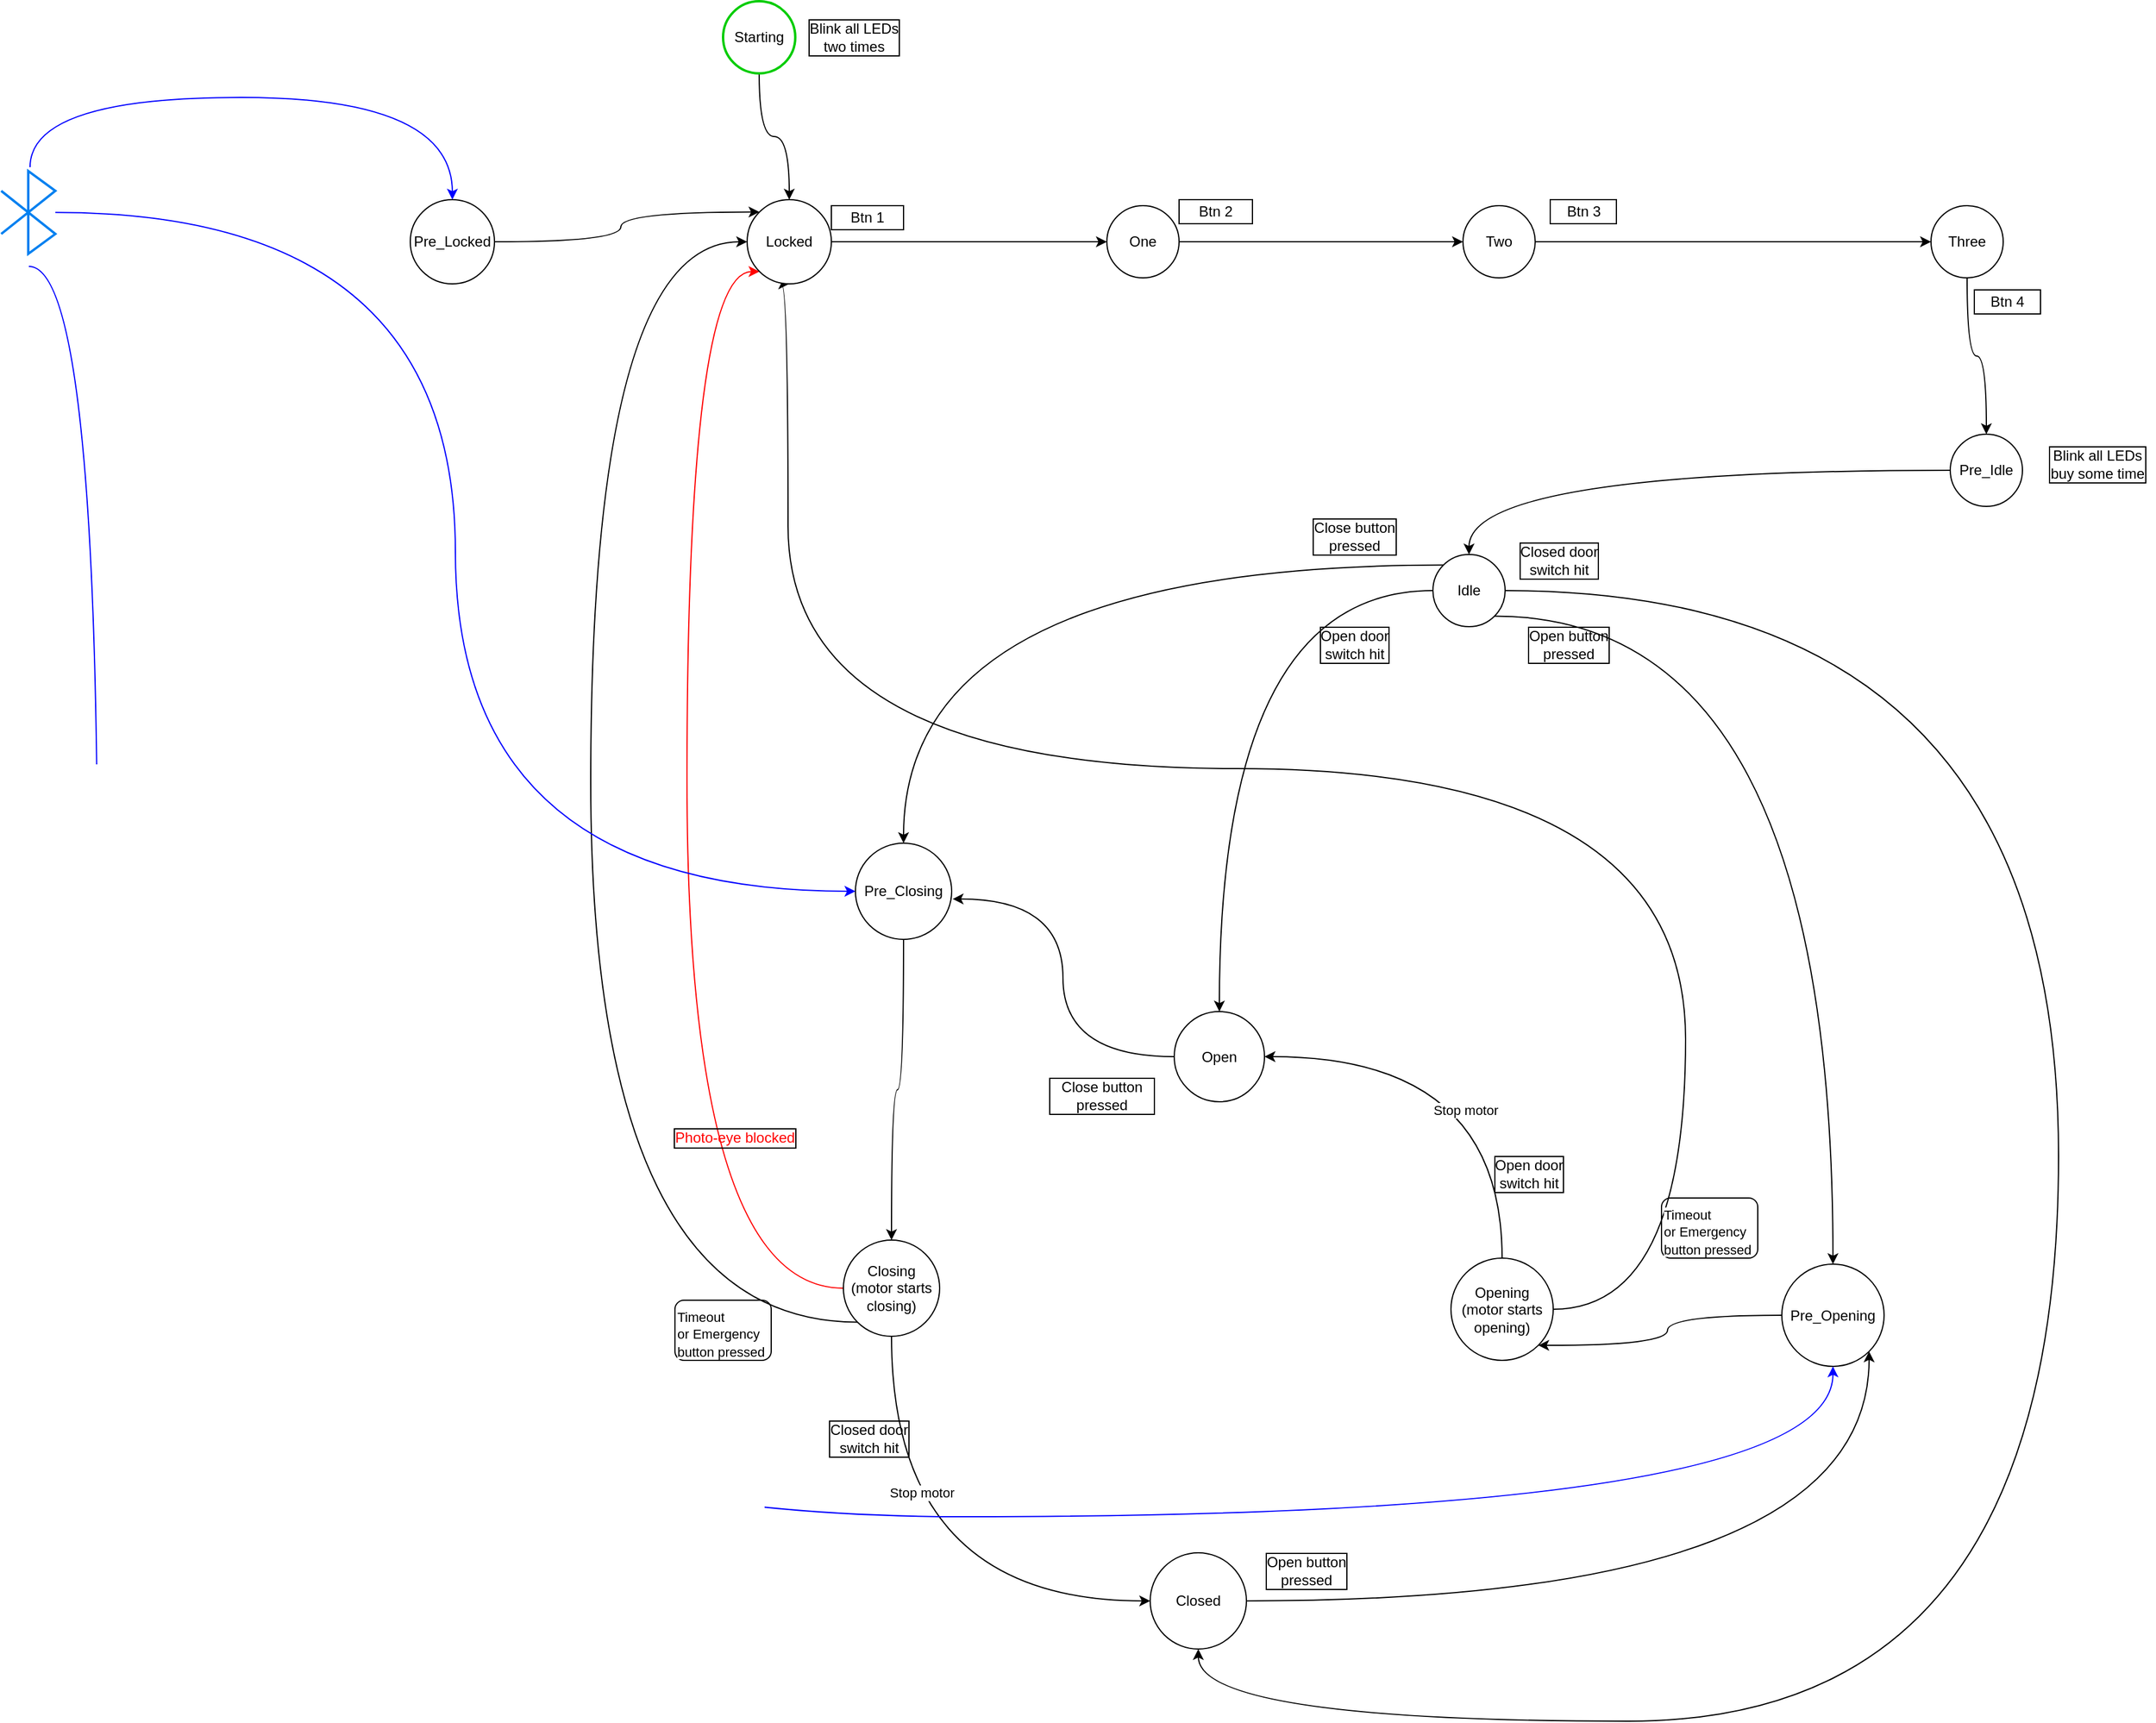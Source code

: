 <mxfile version="20.6.2" type="device"><diagram id="C5RBs43oDa-KdzZeNtuy" name="Page-1"><mxGraphModel dx="1830" dy="1792" grid="1" gridSize="10" guides="1" tooltips="1" connect="1" arrows="1" fold="1" page="1" pageScale="1" pageWidth="827" pageHeight="1169" math="0" shadow="0"><root><mxCell id="WIyWlLk6GJQsqaUBKTNV-0"/><mxCell id="WIyWlLk6GJQsqaUBKTNV-1" parent="WIyWlLk6GJQsqaUBKTNV-0"/><mxCell id="VJo2AUDcr9T1o05i5TyA-7" style="edgeStyle=orthogonalEdgeStyle;curved=1;rounded=0;orthogonalLoop=1;jettySize=auto;html=1;entryX=1.01;entryY=0.58;entryDx=0;entryDy=0;entryPerimeter=0;" parent="WIyWlLk6GJQsqaUBKTNV-1" source="VJo2AUDcr9T1o05i5TyA-1" target="vWDUo3AVsyV2FK8CLO7f-2" edge="1"><mxGeometry relative="1" as="geometry"/></mxCell><mxCell id="VJo2AUDcr9T1o05i5TyA-1" value="Open" style="ellipse;whiteSpace=wrap;html=1;aspect=fixed;" parent="WIyWlLk6GJQsqaUBKTNV-1" vertex="1"><mxGeometry x="275" y="190" width="75" height="75" as="geometry"/></mxCell><mxCell id="VJo2AUDcr9T1o05i5TyA-8" style="edgeStyle=orthogonalEdgeStyle;curved=1;rounded=0;orthogonalLoop=1;jettySize=auto;html=1;entryX=0;entryY=0.5;entryDx=0;entryDy=0;exitX=0.5;exitY=1;exitDx=0;exitDy=0;" parent="WIyWlLk6GJQsqaUBKTNV-1" source="VJo2AUDcr9T1o05i5TyA-2" target="VJo2AUDcr9T1o05i5TyA-3" edge="1"><mxGeometry relative="1" as="geometry"/></mxCell><mxCell id="oEJtRUPw2fqvS0mluCRM-9" value="Stop motor" style="edgeLabel;html=1;align=center;verticalAlign=middle;resizable=0;points=[];" parent="VJo2AUDcr9T1o05i5TyA-8" vertex="1" connectable="0"><mxGeometry x="-0.404" y="25" relative="1" as="geometry"><mxPoint as="offset"/></mxGeometry></mxCell><mxCell id="oEJtRUPw2fqvS0mluCRM-2" style="edgeStyle=orthogonalEdgeStyle;curved=1;rounded=0;orthogonalLoop=1;jettySize=auto;html=1;exitX=0;exitY=1;exitDx=0;exitDy=0;entryX=0;entryY=0.5;entryDx=0;entryDy=0;" parent="WIyWlLk6GJQsqaUBKTNV-1" source="VJo2AUDcr9T1o05i5TyA-2" target="FJrF2PS5dXuHhRnvNcnO-0" edge="1"><mxGeometry relative="1" as="geometry"><Array as="points"><mxPoint x="-210" y="448"/><mxPoint x="-210" y="-450"/></Array></mxGeometry></mxCell><mxCell id="_0275pHIBKGY3nrcJJms-0" style="edgeStyle=orthogonalEdgeStyle;rounded=0;orthogonalLoop=1;jettySize=auto;html=1;entryX=0;entryY=1;entryDx=0;entryDy=0;curved=1;strokeColor=#FF0000;" parent="WIyWlLk6GJQsqaUBKTNV-1" source="VJo2AUDcr9T1o05i5TyA-2" target="FJrF2PS5dXuHhRnvNcnO-0" edge="1"><mxGeometry relative="1" as="geometry"><Array as="points"><mxPoint x="-130" y="420"/><mxPoint x="-130" y="-425"/></Array></mxGeometry></mxCell><mxCell id="VJo2AUDcr9T1o05i5TyA-2" value="Closing&lt;br&gt;(motor starts closing)" style="ellipse;whiteSpace=wrap;html=1;aspect=fixed;" parent="WIyWlLk6GJQsqaUBKTNV-1" vertex="1"><mxGeometry y="380" width="80" height="80" as="geometry"/></mxCell><mxCell id="VJo2AUDcr9T1o05i5TyA-5" style="edgeStyle=orthogonalEdgeStyle;rounded=0;orthogonalLoop=1;jettySize=auto;html=1;entryX=1;entryY=1;entryDx=0;entryDy=0;curved=1;" parent="WIyWlLk6GJQsqaUBKTNV-1" source="VJo2AUDcr9T1o05i5TyA-3" target="vWDUo3AVsyV2FK8CLO7f-0" edge="1"><mxGeometry relative="1" as="geometry"/></mxCell><mxCell id="VJo2AUDcr9T1o05i5TyA-3" value="Closed" style="ellipse;whiteSpace=wrap;html=1;aspect=fixed;" parent="WIyWlLk6GJQsqaUBKTNV-1" vertex="1"><mxGeometry x="255" y="640" width="80" height="80" as="geometry"/></mxCell><mxCell id="VJo2AUDcr9T1o05i5TyA-6" style="edgeStyle=orthogonalEdgeStyle;curved=1;rounded=0;orthogonalLoop=1;jettySize=auto;html=1;entryX=1;entryY=0.5;entryDx=0;entryDy=0;exitX=0.5;exitY=0;exitDx=0;exitDy=0;" parent="WIyWlLk6GJQsqaUBKTNV-1" source="VJo2AUDcr9T1o05i5TyA-4" target="VJo2AUDcr9T1o05i5TyA-1" edge="1"><mxGeometry relative="1" as="geometry"/></mxCell><mxCell id="oEJtRUPw2fqvS0mluCRM-8" value="Stop motor" style="edgeLabel;html=1;align=center;verticalAlign=middle;resizable=0;points=[];" parent="VJo2AUDcr9T1o05i5TyA-6" vertex="1" connectable="0"><mxGeometry x="0.087" y="44" relative="1" as="geometry"><mxPoint as="offset"/></mxGeometry></mxCell><mxCell id="oEJtRUPw2fqvS0mluCRM-0" style="edgeStyle=orthogonalEdgeStyle;rounded=0;orthogonalLoop=1;jettySize=auto;html=1;entryX=0.5;entryY=1;entryDx=0;entryDy=0;curved=1;exitX=1;exitY=0.5;exitDx=0;exitDy=0;" parent="WIyWlLk6GJQsqaUBKTNV-1" source="VJo2AUDcr9T1o05i5TyA-4" target="FJrF2PS5dXuHhRnvNcnO-0" edge="1"><mxGeometry relative="1" as="geometry"><Array as="points"><mxPoint x="700" y="438"/><mxPoint x="700" y="-12"/><mxPoint x="-46" y="-12"/></Array></mxGeometry></mxCell><mxCell id="VJo2AUDcr9T1o05i5TyA-4" value="Opening&lt;br&gt;(motor starts opening)" style="ellipse;whiteSpace=wrap;html=1;aspect=fixed;" parent="WIyWlLk6GJQsqaUBKTNV-1" vertex="1"><mxGeometry x="505" y="395" width="85" height="85" as="geometry"/></mxCell><mxCell id="8QXPTsqEDjwsBTx2nN1L-12" value="Open button&lt;br&gt;pressed" style="text;html=1;strokeColor=none;fillColor=none;align=center;verticalAlign=middle;whiteSpace=wrap;rounded=0;labelBorderColor=default;" parent="WIyWlLk6GJQsqaUBKTNV-1" vertex="1"><mxGeometry x="335" y="640" width="100" height="30" as="geometry"/></mxCell><mxCell id="8QXPTsqEDjwsBTx2nN1L-13" value="Close button pressed" style="text;html=1;strokeColor=none;fillColor=none;align=center;verticalAlign=middle;whiteSpace=wrap;rounded=0;labelBorderColor=default;" parent="WIyWlLk6GJQsqaUBKTNV-1" vertex="1"><mxGeometry x="170" y="240" width="90" height="40" as="geometry"/></mxCell><mxCell id="8QXPTsqEDjwsBTx2nN1L-14" value="Open door&lt;br&gt;switch hit" style="text;html=1;strokeColor=none;fillColor=none;align=center;verticalAlign=middle;whiteSpace=wrap;rounded=0;labelBorderColor=default;" parent="WIyWlLk6GJQsqaUBKTNV-1" vertex="1"><mxGeometry x="535" y="310" width="70" height="30" as="geometry"/></mxCell><mxCell id="8QXPTsqEDjwsBTx2nN1L-15" value="Closed door&lt;br&gt;switch hit" style="text;html=1;strokeColor=none;fillColor=none;align=center;verticalAlign=middle;whiteSpace=wrap;rounded=0;labelBorderColor=default;" parent="WIyWlLk6GJQsqaUBKTNV-1" vertex="1"><mxGeometry x="-16" y="530" width="75" height="30" as="geometry"/></mxCell><mxCell id="8QXPTsqEDjwsBTx2nN1L-16" value="&lt;font color=&quot;#ff0000&quot;&gt;Photo-eye blocked&lt;/font&gt;" style="text;html=1;strokeColor=none;fillColor=none;align=center;verticalAlign=middle;whiteSpace=wrap;rounded=0;labelBorderColor=default;" parent="WIyWlLk6GJQsqaUBKTNV-1" vertex="1"><mxGeometry x="-150" y="280" width="120" height="30" as="geometry"/></mxCell><mxCell id="8QXPTsqEDjwsBTx2nN1L-34" style="edgeStyle=orthogonalEdgeStyle;curved=1;rounded=0;orthogonalLoop=1;jettySize=auto;html=1;exitX=0.5;exitY=1;exitDx=0;exitDy=0;" parent="WIyWlLk6GJQsqaUBKTNV-1" edge="1"><mxGeometry relative="1" as="geometry"><mxPoint x="597.5" y="520" as="sourcePoint"/><mxPoint x="597.5" y="520" as="targetPoint"/></mxGeometry></mxCell><mxCell id="FJrF2PS5dXuHhRnvNcnO-4" style="edgeStyle=orthogonalEdgeStyle;rounded=0;orthogonalLoop=1;jettySize=auto;html=1;entryX=0;entryY=0.5;entryDx=0;entryDy=0;" parent="WIyWlLk6GJQsqaUBKTNV-1" source="FJrF2PS5dXuHhRnvNcnO-0" target="FJrF2PS5dXuHhRnvNcnO-1" edge="1"><mxGeometry relative="1" as="geometry"/></mxCell><mxCell id="FJrF2PS5dXuHhRnvNcnO-0" value="Locked" style="ellipse;whiteSpace=wrap;html=1;aspect=fixed;" parent="WIyWlLk6GJQsqaUBKTNV-1" vertex="1"><mxGeometry x="-80" y="-485" width="70" height="70" as="geometry"/></mxCell><mxCell id="FJrF2PS5dXuHhRnvNcnO-5" style="edgeStyle=orthogonalEdgeStyle;rounded=0;orthogonalLoop=1;jettySize=auto;html=1;entryX=0;entryY=0.5;entryDx=0;entryDy=0;" parent="WIyWlLk6GJQsqaUBKTNV-1" source="FJrF2PS5dXuHhRnvNcnO-1" target="FJrF2PS5dXuHhRnvNcnO-2" edge="1"><mxGeometry relative="1" as="geometry"/></mxCell><mxCell id="FJrF2PS5dXuHhRnvNcnO-1" value="One" style="ellipse;whiteSpace=wrap;html=1;aspect=fixed;" parent="WIyWlLk6GJQsqaUBKTNV-1" vertex="1"><mxGeometry x="219" y="-480" width="60" height="60" as="geometry"/></mxCell><mxCell id="FJrF2PS5dXuHhRnvNcnO-6" style="edgeStyle=orthogonalEdgeStyle;rounded=0;orthogonalLoop=1;jettySize=auto;html=1;entryX=0;entryY=0.5;entryDx=0;entryDy=0;" parent="WIyWlLk6GJQsqaUBKTNV-1" source="FJrF2PS5dXuHhRnvNcnO-2" target="FJrF2PS5dXuHhRnvNcnO-3" edge="1"><mxGeometry relative="1" as="geometry"/></mxCell><mxCell id="FJrF2PS5dXuHhRnvNcnO-2" value="Two" style="ellipse;whiteSpace=wrap;html=1;aspect=fixed;" parent="WIyWlLk6GJQsqaUBKTNV-1" vertex="1"><mxGeometry x="515" y="-480" width="60" height="60" as="geometry"/></mxCell><mxCell id="FJrF2PS5dXuHhRnvNcnO-17" style="edgeStyle=orthogonalEdgeStyle;curved=1;rounded=0;orthogonalLoop=1;jettySize=auto;html=1;entryX=0.5;entryY=0;entryDx=0;entryDy=0;exitX=0.5;exitY=1;exitDx=0;exitDy=0;" parent="WIyWlLk6GJQsqaUBKTNV-1" source="FJrF2PS5dXuHhRnvNcnO-3" target="k3GPtewJ508mzuSc3oc8-6" edge="1"><mxGeometry relative="1" as="geometry"/></mxCell><mxCell id="FJrF2PS5dXuHhRnvNcnO-3" value="Three" style="ellipse;whiteSpace=wrap;html=1;aspect=fixed;" parent="WIyWlLk6GJQsqaUBKTNV-1" vertex="1"><mxGeometry x="904" y="-480" width="60" height="60" as="geometry"/></mxCell><mxCell id="FJrF2PS5dXuHhRnvNcnO-19" style="edgeStyle=orthogonalEdgeStyle;curved=1;rounded=0;orthogonalLoop=1;jettySize=auto;html=1;entryX=0.5;entryY=0;entryDx=0;entryDy=0;" parent="WIyWlLk6GJQsqaUBKTNV-1" source="FJrF2PS5dXuHhRnvNcnO-16" target="VJo2AUDcr9T1o05i5TyA-1" edge="1"><mxGeometry relative="1" as="geometry"/></mxCell><mxCell id="FJrF2PS5dXuHhRnvNcnO-21" style="edgeStyle=orthogonalEdgeStyle;curved=1;rounded=0;orthogonalLoop=1;jettySize=auto;html=1;exitX=1;exitY=0.5;exitDx=0;exitDy=0;" parent="WIyWlLk6GJQsqaUBKTNV-1" source="FJrF2PS5dXuHhRnvNcnO-16" target="VJo2AUDcr9T1o05i5TyA-3" edge="1"><mxGeometry relative="1" as="geometry"><Array as="points"><mxPoint x="1010" y="-160"/><mxPoint x="1010" y="780"/><mxPoint x="295" y="780"/></Array></mxGeometry></mxCell><mxCell id="HDsSGj-fAolghMtujnf7-5" style="edgeStyle=orthogonalEdgeStyle;rounded=0;orthogonalLoop=1;jettySize=auto;html=1;exitX=0;exitY=0;exitDx=0;exitDy=0;curved=1;" parent="WIyWlLk6GJQsqaUBKTNV-1" source="FJrF2PS5dXuHhRnvNcnO-16" target="vWDUo3AVsyV2FK8CLO7f-2" edge="1"><mxGeometry relative="1" as="geometry"/></mxCell><mxCell id="HDsSGj-fAolghMtujnf7-8" style="edgeStyle=orthogonalEdgeStyle;curved=1;rounded=0;orthogonalLoop=1;jettySize=auto;html=1;exitX=1;exitY=1;exitDx=0;exitDy=0;entryX=0.5;entryY=0;entryDx=0;entryDy=0;" parent="WIyWlLk6GJQsqaUBKTNV-1" source="FJrF2PS5dXuHhRnvNcnO-16" target="vWDUo3AVsyV2FK8CLO7f-0" edge="1"><mxGeometry relative="1" as="geometry"/></mxCell><mxCell id="FJrF2PS5dXuHhRnvNcnO-16" value="Idle" style="ellipse;whiteSpace=wrap;html=1;aspect=fixed;" parent="WIyWlLk6GJQsqaUBKTNV-1" vertex="1"><mxGeometry x="490" y="-190" width="60" height="60" as="geometry"/></mxCell><mxCell id="HDsSGj-fAolghMtujnf7-1" value="Open door&lt;br&gt;switch hit" style="text;html=1;strokeColor=none;fillColor=none;align=center;verticalAlign=middle;whiteSpace=wrap;rounded=0;labelBorderColor=default;" parent="WIyWlLk6GJQsqaUBKTNV-1" vertex="1"><mxGeometry x="390" y="-130" width="70" height="30" as="geometry"/></mxCell><mxCell id="HDsSGj-fAolghMtujnf7-4" value="Closed door&lt;br&gt;switch hit" style="text;html=1;strokeColor=none;fillColor=none;align=center;verticalAlign=middle;whiteSpace=wrap;rounded=0;labelBorderColor=default;" parent="WIyWlLk6GJQsqaUBKTNV-1" vertex="1"><mxGeometry x="555" y="-200" width="80" height="30" as="geometry"/></mxCell><mxCell id="HDsSGj-fAolghMtujnf7-6" value="Close button&lt;br&gt;pressed" style="text;html=1;strokeColor=none;fillColor=none;align=center;verticalAlign=middle;whiteSpace=wrap;rounded=0;labelBorderColor=default;" parent="WIyWlLk6GJQsqaUBKTNV-1" vertex="1"><mxGeometry x="385" y="-220" width="80" height="30" as="geometry"/></mxCell><mxCell id="HDsSGj-fAolghMtujnf7-9" value="Open button&lt;br&gt;pressed" style="text;html=1;strokeColor=none;fillColor=none;align=center;verticalAlign=middle;whiteSpace=wrap;rounded=0;labelBorderColor=default;" parent="WIyWlLk6GJQsqaUBKTNV-1" vertex="1"><mxGeometry x="562.5" y="-130" width="80" height="30" as="geometry"/></mxCell><mxCell id="HDsSGj-fAolghMtujnf7-10" value="Btn 1" style="text;html=1;strokeColor=default;fillColor=none;align=center;verticalAlign=middle;whiteSpace=wrap;rounded=0;" parent="WIyWlLk6GJQsqaUBKTNV-1" vertex="1"><mxGeometry x="-10" y="-480" width="60" height="20" as="geometry"/></mxCell><mxCell id="HDsSGj-fAolghMtujnf7-11" value="Btn 2" style="text;html=1;strokeColor=default;fillColor=none;align=center;verticalAlign=middle;whiteSpace=wrap;rounded=0;" parent="WIyWlLk6GJQsqaUBKTNV-1" vertex="1"><mxGeometry x="279" y="-485" width="61" height="20" as="geometry"/></mxCell><mxCell id="HDsSGj-fAolghMtujnf7-12" value="Btn 3" style="text;html=1;strokeColor=default;fillColor=none;align=center;verticalAlign=middle;whiteSpace=wrap;rounded=0;" parent="WIyWlLk6GJQsqaUBKTNV-1" vertex="1"><mxGeometry x="587.5" y="-485" width="55" height="20" as="geometry"/></mxCell><mxCell id="HDsSGj-fAolghMtujnf7-13" value="Btn 4" style="text;html=1;strokeColor=default;fillColor=none;align=center;verticalAlign=middle;whiteSpace=wrap;rounded=0;" parent="WIyWlLk6GJQsqaUBKTNV-1" vertex="1"><mxGeometry x="940" y="-410" width="55" height="20" as="geometry"/></mxCell><mxCell id="Em4BcfFJLPzgugaw1xRp-5" value="&lt;span style=&quot;color: rgb(0, 0, 0); font-family: Helvetica; font-size: 11px; font-style: normal; font-variant-ligatures: normal; font-variant-caps: normal; font-weight: 400; letter-spacing: normal; orphans: 2; text-align: center; text-indent: 0px; text-transform: none; widows: 2; word-spacing: 0px; -webkit-text-stroke-width: 0px; background-color: rgb(255, 255, 255); text-decoration-thickness: initial; text-decoration-style: initial; text-decoration-color: initial; float: none; display: inline !important;&quot;&gt;Timeout&amp;nbsp;&lt;br&gt;or Emergency button pressed&lt;br&gt;&lt;/span&gt;" style="text;whiteSpace=wrap;html=1;strokeColor=default;rounded=1;" parent="WIyWlLk6GJQsqaUBKTNV-1" vertex="1"><mxGeometry x="-140" y="430" width="80" height="50" as="geometry"/></mxCell><mxCell id="k3GPtewJ508mzuSc3oc8-1" style="edgeStyle=orthogonalEdgeStyle;rounded=0;orthogonalLoop=1;jettySize=auto;html=1;entryX=0.5;entryY=0;entryDx=0;entryDy=0;curved=1;" parent="WIyWlLk6GJQsqaUBKTNV-1" source="k3GPtewJ508mzuSc3oc8-0" target="FJrF2PS5dXuHhRnvNcnO-0" edge="1"><mxGeometry relative="1" as="geometry"/></mxCell><mxCell id="k3GPtewJ508mzuSc3oc8-0" value="Starting" style="ellipse;whiteSpace=wrap;html=1;aspect=fixed;strokeColor=#00CC00;strokeWidth=2;" parent="WIyWlLk6GJQsqaUBKTNV-1" vertex="1"><mxGeometry x="-100" y="-650" width="60" height="60" as="geometry"/></mxCell><mxCell id="k3GPtewJ508mzuSc3oc8-3" value="&lt;span style=&quot;color: rgb(0, 0, 0); font-family: Helvetica; font-size: 11px; font-style: normal; font-variant-ligatures: normal; font-variant-caps: normal; font-weight: 400; letter-spacing: normal; orphans: 2; text-align: center; text-indent: 0px; text-transform: none; widows: 2; word-spacing: 0px; -webkit-text-stroke-width: 0px; background-color: rgb(255, 255, 255); text-decoration-thickness: initial; text-decoration-style: initial; text-decoration-color: initial; float: none; display: inline !important;&quot;&gt;Timeout&amp;nbsp;&lt;br&gt;or Emergency button pressed&lt;br&gt;&lt;/span&gt;" style="text;whiteSpace=wrap;html=1;strokeColor=default;rounded=1;" parent="WIyWlLk6GJQsqaUBKTNV-1" vertex="1"><mxGeometry x="680" y="345" width="80" height="50" as="geometry"/></mxCell><mxCell id="k3GPtewJ508mzuSc3oc8-7" style="edgeStyle=orthogonalEdgeStyle;curved=1;rounded=0;orthogonalLoop=1;jettySize=auto;html=1;entryX=0.5;entryY=0;entryDx=0;entryDy=0;" parent="WIyWlLk6GJQsqaUBKTNV-1" source="k3GPtewJ508mzuSc3oc8-6" target="FJrF2PS5dXuHhRnvNcnO-16" edge="1"><mxGeometry relative="1" as="geometry"/></mxCell><mxCell id="k3GPtewJ508mzuSc3oc8-6" value="Pre_Idle" style="ellipse;whiteSpace=wrap;html=1;aspect=fixed;" parent="WIyWlLk6GJQsqaUBKTNV-1" vertex="1"><mxGeometry x="920" y="-290" width="60" height="60" as="geometry"/></mxCell><mxCell id="k3GPtewJ508mzuSc3oc8-9" value="Blink all LEDs&lt;br&gt;buy some time" style="text;html=1;strokeColor=none;fillColor=none;align=center;verticalAlign=middle;whiteSpace=wrap;rounded=0;labelBorderColor=default;" parent="WIyWlLk6GJQsqaUBKTNV-1" vertex="1"><mxGeometry x="995" y="-280" width="95" height="30" as="geometry"/></mxCell><mxCell id="k3GPtewJ508mzuSc3oc8-10" value="Blink all LEDs&lt;br&gt;two times" style="text;html=1;strokeColor=none;fillColor=none;align=center;verticalAlign=middle;whiteSpace=wrap;rounded=0;labelBorderColor=default;" parent="WIyWlLk6GJQsqaUBKTNV-1" vertex="1"><mxGeometry x="-41" y="-635" width="100" height="30" as="geometry"/></mxCell><mxCell id="vWDUo3AVsyV2FK8CLO7f-1" style="edgeStyle=orthogonalEdgeStyle;rounded=0;orthogonalLoop=1;jettySize=auto;html=1;entryX=1;entryY=1;entryDx=0;entryDy=0;curved=1;" parent="WIyWlLk6GJQsqaUBKTNV-1" source="vWDUo3AVsyV2FK8CLO7f-0" target="VJo2AUDcr9T1o05i5TyA-4" edge="1"><mxGeometry relative="1" as="geometry"/></mxCell><mxCell id="vWDUo3AVsyV2FK8CLO7f-0" value="Pre_Opening" style="ellipse;whiteSpace=wrap;html=1;aspect=fixed;" parent="WIyWlLk6GJQsqaUBKTNV-1" vertex="1"><mxGeometry x="780" y="400" width="85" height="85" as="geometry"/></mxCell><mxCell id="vWDUo3AVsyV2FK8CLO7f-3" style="edgeStyle=orthogonalEdgeStyle;curved=1;rounded=0;orthogonalLoop=1;jettySize=auto;html=1;entryX=0.5;entryY=0;entryDx=0;entryDy=0;exitX=0.5;exitY=1;exitDx=0;exitDy=0;" parent="WIyWlLk6GJQsqaUBKTNV-1" source="vWDUo3AVsyV2FK8CLO7f-2" target="VJo2AUDcr9T1o05i5TyA-2" edge="1"><mxGeometry relative="1" as="geometry"/></mxCell><mxCell id="vWDUo3AVsyV2FK8CLO7f-2" value="Pre_Closing" style="ellipse;whiteSpace=wrap;html=1;aspect=fixed;" parent="WIyWlLk6GJQsqaUBKTNV-1" vertex="1"><mxGeometry x="10" y="50" width="80" height="80" as="geometry"/></mxCell><mxCell id="bHqB5xOat_AzenQUOaub-1" style="edgeStyle=orthogonalEdgeStyle;rounded=0;orthogonalLoop=1;jettySize=auto;html=1;entryX=0;entryY=0;entryDx=0;entryDy=0;curved=1;" parent="WIyWlLk6GJQsqaUBKTNV-1" source="bHqB5xOat_AzenQUOaub-0" target="FJrF2PS5dXuHhRnvNcnO-0" edge="1"><mxGeometry relative="1" as="geometry"/></mxCell><mxCell id="bHqB5xOat_AzenQUOaub-0" value="Pre_Locked" style="ellipse;whiteSpace=wrap;html=1;aspect=fixed;" parent="WIyWlLk6GJQsqaUBKTNV-1" vertex="1"><mxGeometry x="-360" y="-485" width="70" height="70" as="geometry"/></mxCell><mxCell id="bHqB5xOat_AzenQUOaub-4" style="edgeStyle=orthogonalEdgeStyle;curved=1;rounded=0;orthogonalLoop=1;jettySize=auto;html=1;entryX=0.5;entryY=0;entryDx=0;entryDy=0;exitX=0.533;exitY=-0.047;exitDx=0;exitDy=0;exitPerimeter=0;strokeColor=#0000FF;" parent="WIyWlLk6GJQsqaUBKTNV-1" source="bHqB5xOat_AzenQUOaub-3" target="bHqB5xOat_AzenQUOaub-0" edge="1"><mxGeometry relative="1" as="geometry"><Array as="points"><mxPoint x="-676" y="-570"/><mxPoint x="-325" y="-570"/></Array></mxGeometry></mxCell><mxCell id="bHqB5xOat_AzenQUOaub-9" style="edgeStyle=orthogonalEdgeStyle;curved=1;rounded=0;orthogonalLoop=1;jettySize=auto;html=1;entryX=0.5;entryY=1;entryDx=0;entryDy=0;exitX=0.511;exitY=1.153;exitDx=0;exitDy=0;exitPerimeter=0;strokeColor=#0000FF;" parent="WIyWlLk6GJQsqaUBKTNV-1" source="bHqB5xOat_AzenQUOaub-3" target="vWDUo3AVsyV2FK8CLO7f-0" edge="1"><mxGeometry relative="1" as="geometry"><Array as="points"><mxPoint x="-620" y="-429"/><mxPoint x="-620" y="610"/><mxPoint x="823" y="610"/></Array></mxGeometry></mxCell><mxCell id="c9vtwj9cHIHdtfae94M--0" style="edgeStyle=orthogonalEdgeStyle;rounded=0;orthogonalLoop=1;jettySize=auto;html=1;entryX=0;entryY=0.5;entryDx=0;entryDy=0;curved=1;strokeColor=#0000FF;" edge="1" parent="WIyWlLk6GJQsqaUBKTNV-1" source="bHqB5xOat_AzenQUOaub-3" target="vWDUo3AVsyV2FK8CLO7f-2"><mxGeometry relative="1" as="geometry"/></mxCell><mxCell id="bHqB5xOat_AzenQUOaub-3" value="" style="html=1;verticalLabelPosition=bottom;align=center;labelBackgroundColor=#ffffff;verticalAlign=top;strokeWidth=2;strokeColor=#0080F0;shadow=0;dashed=0;shape=mxgraph.ios7.icons.bluetooth;pointerEvents=1" parent="WIyWlLk6GJQsqaUBKTNV-1" vertex="1"><mxGeometry x="-700" y="-508.8" width="45" height="68.8" as="geometry"/></mxCell></root></mxGraphModel></diagram></mxfile>